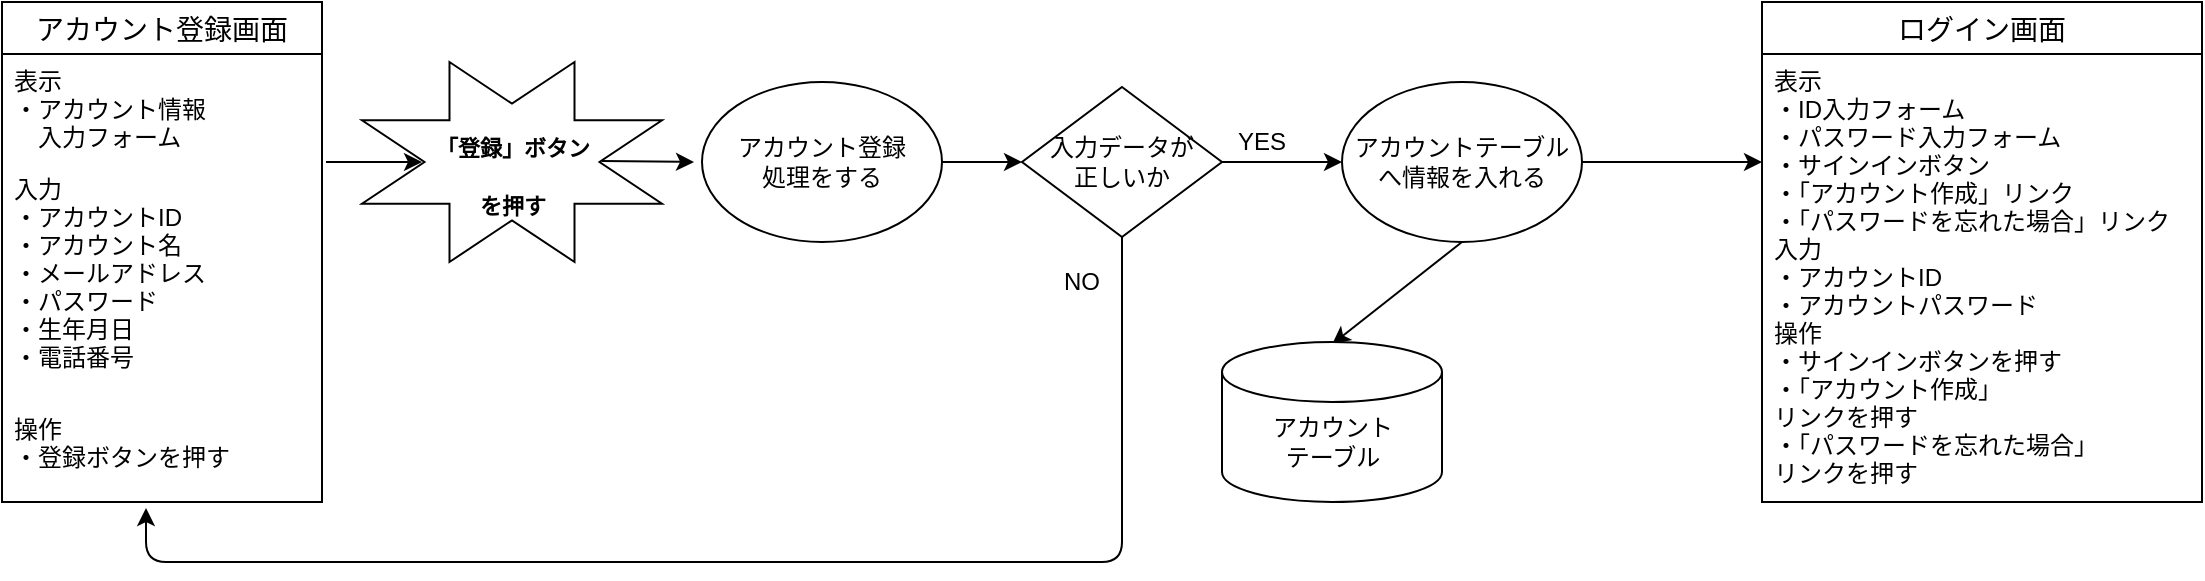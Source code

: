 <mxfile version="13.6.5">
    <diagram id="3mR3qd5HLXd8aL_vuorG" name="ページ1">
        <mxGraphModel dx="1229" dy="679" grid="1" gridSize="10" guides="1" tooltips="1" connect="1" arrows="1" fold="1" page="1" pageScale="1" pageWidth="827" pageHeight="1169" math="0" shadow="0">
            <root>
                <mxCell id="0"/>
                <mxCell id="1" parent="0"/>
                <mxCell id="VZWWZLJk8qB1Wz1YRbqK-1" value="" style="endArrow=classic;html=1;" parent="1" edge="1">
                    <mxGeometry width="50" height="50" relative="1" as="geometry">
                        <mxPoint x="192" y="290" as="sourcePoint"/>
                        <mxPoint x="240" y="290" as="targetPoint"/>
                    </mxGeometry>
                </mxCell>
                <mxCell id="VZWWZLJk8qB1Wz1YRbqK-2" value="" style="group" parent="1" vertex="1" connectable="0">
                    <mxGeometry x="210" y="240" width="160" height="110" as="geometry"/>
                </mxCell>
                <mxCell id="VZWWZLJk8qB1Wz1YRbqK-3" value="" style="verticalLabelPosition=bottom;verticalAlign=top;html=1;shape=mxgraph.basic.8_point_star;strokeColor=#000000;strokeWidth=1;" parent="VZWWZLJk8qB1Wz1YRbqK-2" vertex="1">
                    <mxGeometry width="150" height="100" as="geometry"/>
                </mxCell>
                <mxCell id="VZWWZLJk8qB1Wz1YRbqK-4" value="&lt;font style=&quot;font-size: 11px&quot;&gt;「登録」ボタン&lt;br&gt;を押す&lt;/font&gt;" style="text;strokeColor=none;fillColor=none;html=1;fontSize=24;fontStyle=1;verticalAlign=middle;align=center;" parent="VZWWZLJk8qB1Wz1YRbqK-2" vertex="1">
                    <mxGeometry x="30" y="35" width="90" height="35" as="geometry"/>
                </mxCell>
                <mxCell id="VZWWZLJk8qB1Wz1YRbqK-5" value="" style="endArrow=classic;html=1;" parent="VZWWZLJk8qB1Wz1YRbqK-2" edge="1">
                    <mxGeometry width="50" height="50" relative="1" as="geometry">
                        <mxPoint x="120" y="49.5" as="sourcePoint"/>
                        <mxPoint x="166" y="50" as="targetPoint"/>
                    </mxGeometry>
                </mxCell>
                <mxCell id="VZWWZLJk8qB1Wz1YRbqK-6" value="アカウント登録&lt;br&gt;処理をする" style="ellipse;whiteSpace=wrap;html=1;strokeColor=#000000;strokeWidth=1;" parent="1" vertex="1">
                    <mxGeometry x="380" y="250" width="120" height="80" as="geometry"/>
                </mxCell>
                <mxCell id="VZWWZLJk8qB1Wz1YRbqK-8" value="アカウント登録画面" style="swimlane;fontStyle=0;childLayout=stackLayout;horizontal=1;startSize=26;horizontalStack=0;resizeParent=1;resizeParentMax=0;resizeLast=0;collapsible=1;marginBottom=0;align=center;fontSize=14;strokeColor=#000000;strokeWidth=1;" parent="1" vertex="1">
                    <mxGeometry x="30" y="210" width="160" height="250" as="geometry"/>
                </mxCell>
                <mxCell id="VZWWZLJk8qB1Wz1YRbqK-9" value="表示&#10;・アカウント情報&#10;　入力フォーム" style="text;strokeColor=none;fillColor=none;spacingLeft=4;spacingRight=4;overflow=hidden;rotatable=0;points=[[0,0.5],[1,0.5]];portConstraint=eastwest;fontSize=12;" parent="VZWWZLJk8qB1Wz1YRbqK-8" vertex="1">
                    <mxGeometry y="26" width="160" height="54" as="geometry"/>
                </mxCell>
                <mxCell id="VZWWZLJk8qB1Wz1YRbqK-10" value="入力&#10;・アカウントID&#10;・アカウント名&#10;・メールアドレス&#10;・パスワード&#10;・生年月日&#10;・電話番号&#10;&#10;" style="text;strokeColor=none;fillColor=none;spacingLeft=4;spacingRight=4;overflow=hidden;rotatable=0;points=[[0,0.5],[1,0.5]];portConstraint=eastwest;fontSize=12;" parent="VZWWZLJk8qB1Wz1YRbqK-8" vertex="1">
                    <mxGeometry y="80" width="160" height="120" as="geometry"/>
                </mxCell>
                <mxCell id="VZWWZLJk8qB1Wz1YRbqK-11" value="操作&#10;・登録ボタンを押す&#10;" style="text;strokeColor=none;fillColor=none;spacingLeft=4;spacingRight=4;overflow=hidden;rotatable=0;points=[[0,0.5],[1,0.5]];portConstraint=eastwest;fontSize=12;" parent="VZWWZLJk8qB1Wz1YRbqK-8" vertex="1">
                    <mxGeometry y="200" width="160" height="50" as="geometry"/>
                </mxCell>
                <mxCell id="VZWWZLJk8qB1Wz1YRbqK-12" value="" style="endArrow=classic;html=1;exitX=1;exitY=0.5;exitDx=0;exitDy=0;" parent="1" source="VZWWZLJk8qB1Wz1YRbqK-6" edge="1">
                    <mxGeometry width="50" height="50" relative="1" as="geometry">
                        <mxPoint x="670" y="210" as="sourcePoint"/>
                        <mxPoint x="540" y="290" as="targetPoint"/>
                    </mxGeometry>
                </mxCell>
                <mxCell id="VZWWZLJk8qB1Wz1YRbqK-14" value="入力データが&lt;br&gt;正しいか" style="rhombus;whiteSpace=wrap;html=1;" parent="1" vertex="1">
                    <mxGeometry x="540" y="252.5" width="100" height="75" as="geometry"/>
                </mxCell>
                <mxCell id="VZWWZLJk8qB1Wz1YRbqK-17" value="YES" style="text;html=1;strokeColor=none;fillColor=none;align=center;verticalAlign=middle;whiteSpace=wrap;rounded=0;" parent="1" vertex="1">
                    <mxGeometry x="640" y="270" width="40" height="20" as="geometry"/>
                </mxCell>
                <mxCell id="VZWWZLJk8qB1Wz1YRbqK-18" value="" style="endArrow=classic;html=1;exitX=0.5;exitY=1;exitDx=0;exitDy=0;entryX=0.45;entryY=1.06;entryDx=0;entryDy=0;entryPerimeter=0;" parent="1" source="VZWWZLJk8qB1Wz1YRbqK-14" target="VZWWZLJk8qB1Wz1YRbqK-11" edge="1">
                    <mxGeometry width="50" height="50" relative="1" as="geometry">
                        <mxPoint x="700" y="430" as="sourcePoint"/>
                        <mxPoint x="20" y="470" as="targetPoint"/>
                        <Array as="points">
                            <mxPoint x="590" y="490"/>
                            <mxPoint x="102" y="490"/>
                        </Array>
                    </mxGeometry>
                </mxCell>
                <mxCell id="VZWWZLJk8qB1Wz1YRbqK-19" value="NO" style="text;html=1;strokeColor=none;fillColor=none;align=center;verticalAlign=middle;whiteSpace=wrap;rounded=0;" parent="1" vertex="1">
                    <mxGeometry x="550" y="340" width="40" height="20" as="geometry"/>
                </mxCell>
                <mxCell id="VZWWZLJk8qB1Wz1YRbqK-27" value="アカウントテーブルへ情報を入れる" style="ellipse;whiteSpace=wrap;html=1;strokeColor=#000000;strokeWidth=1;" parent="1" vertex="1">
                    <mxGeometry x="700" y="250" width="120" height="80" as="geometry"/>
                </mxCell>
                <mxCell id="VZWWZLJk8qB1Wz1YRbqK-28" value="" style="endArrow=classic;html=1;exitX=0.5;exitY=1;exitDx=0;exitDy=0;entryX=0.501;entryY=0.013;entryDx=0;entryDy=0;entryPerimeter=0;" parent="1" source="VZWWZLJk8qB1Wz1YRbqK-27" target="4" edge="1">
                    <mxGeometry width="50" height="50" relative="1" as="geometry">
                        <mxPoint x="550" y="420" as="sourcePoint"/>
                        <mxPoint x="700" y="380" as="targetPoint"/>
                    </mxGeometry>
                </mxCell>
                <mxCell id="VZWWZLJk8qB1Wz1YRbqK-29" value="" style="endArrow=classic;html=1;exitX=0;exitY=1;exitDx=0;exitDy=0;entryX=0;entryY=0.5;entryDx=0;entryDy=0;" parent="1" source="VZWWZLJk8qB1Wz1YRbqK-17" target="VZWWZLJk8qB1Wz1YRbqK-27" edge="1">
                    <mxGeometry width="50" height="50" relative="1" as="geometry">
                        <mxPoint x="550" y="420" as="sourcePoint"/>
                        <mxPoint x="600" y="370" as="targetPoint"/>
                    </mxGeometry>
                </mxCell>
                <mxCell id="VZWWZLJk8qB1Wz1YRbqK-30" value="" style="endArrow=classic;html=1;" parent="1" edge="1">
                    <mxGeometry width="50" height="50" relative="1" as="geometry">
                        <mxPoint x="820" y="290" as="sourcePoint"/>
                        <mxPoint x="910" y="290" as="targetPoint"/>
                    </mxGeometry>
                </mxCell>
                <mxCell id="2" value="ログイン画面" style="swimlane;fontStyle=0;childLayout=stackLayout;horizontal=1;startSize=26;horizontalStack=0;resizeParent=1;resizeParentMax=0;resizeLast=0;collapsible=1;marginBottom=0;align=center;fontSize=14;" vertex="1" parent="1">
                    <mxGeometry x="910" y="210" width="220" height="250" as="geometry"/>
                </mxCell>
                <mxCell id="3" value="表示&#10;・ID入力フォーム&#10;・パスワード入力フォーム&#10;・サインインボタン&#10;・「アカウント作成」リンク&#10;・「パスワードを忘れた場合」リンク&#10;入力&#10;・アカウントID&#10;・アカウントパスワード&#10;操作&#10;・サインインボタンを押す&#10;・「アカウント作成」&#10;リンクを押す&#10;・「パスワードを忘れた場合」&#10;リンクを押す" style="text;strokeColor=none;fillColor=none;spacingLeft=4;spacingRight=4;overflow=hidden;rotatable=0;points=[[0,0.5],[1,0.5]];portConstraint=eastwest;fontSize=12;" vertex="1" parent="2">
                    <mxGeometry y="26" width="220" height="224" as="geometry"/>
                </mxCell>
                <mxCell id="4" value="" style="shape=cylinder2;whiteSpace=wrap;html=1;boundedLbl=1;backgroundOutline=1;size=15;" vertex="1" parent="1">
                    <mxGeometry x="640" y="380" width="110" height="80" as="geometry"/>
                </mxCell>
                <mxCell id="5" value="アカウントテーブル" style="text;html=1;strokeColor=none;fillColor=none;align=center;verticalAlign=middle;whiteSpace=wrap;rounded=0;" vertex="1" parent="1">
                    <mxGeometry x="662.5" y="420" width="65" height="20" as="geometry"/>
                </mxCell>
            </root>
        </mxGraphModel>
    </diagram>
</mxfile>